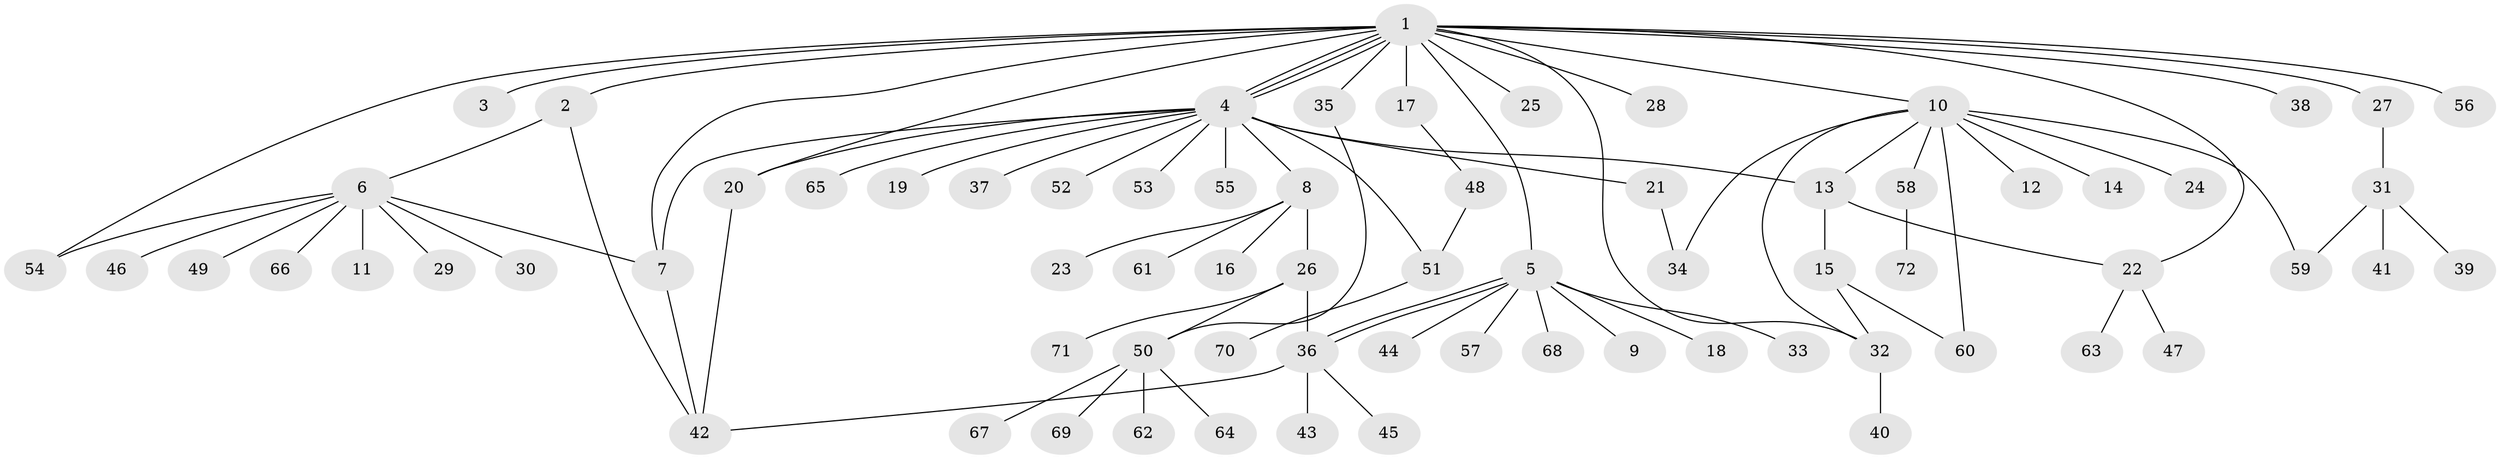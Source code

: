 // coarse degree distribution, {18: 0.017543859649122806, 5: 0.03508771929824561, 17: 0.017543859649122806, 11: 0.017543859649122806, 8: 0.017543859649122806, 4: 0.03508771929824561, 1: 0.5964912280701754, 9: 0.017543859649122806, 3: 0.12280701754385964, 2: 0.12280701754385964}
// Generated by graph-tools (version 1.1) at 2025/51/02/27/25 19:51:58]
// undirected, 72 vertices, 91 edges
graph export_dot {
graph [start="1"]
  node [color=gray90,style=filled];
  1;
  2;
  3;
  4;
  5;
  6;
  7;
  8;
  9;
  10;
  11;
  12;
  13;
  14;
  15;
  16;
  17;
  18;
  19;
  20;
  21;
  22;
  23;
  24;
  25;
  26;
  27;
  28;
  29;
  30;
  31;
  32;
  33;
  34;
  35;
  36;
  37;
  38;
  39;
  40;
  41;
  42;
  43;
  44;
  45;
  46;
  47;
  48;
  49;
  50;
  51;
  52;
  53;
  54;
  55;
  56;
  57;
  58;
  59;
  60;
  61;
  62;
  63;
  64;
  65;
  66;
  67;
  68;
  69;
  70;
  71;
  72;
  1 -- 2;
  1 -- 3;
  1 -- 4;
  1 -- 4;
  1 -- 4;
  1 -- 5;
  1 -- 7;
  1 -- 10;
  1 -- 17;
  1 -- 20;
  1 -- 22;
  1 -- 25;
  1 -- 27;
  1 -- 28;
  1 -- 32;
  1 -- 35;
  1 -- 38;
  1 -- 54;
  1 -- 56;
  2 -- 6;
  2 -- 42;
  4 -- 7;
  4 -- 8;
  4 -- 13;
  4 -- 19;
  4 -- 20;
  4 -- 21;
  4 -- 37;
  4 -- 51;
  4 -- 52;
  4 -- 53;
  4 -- 55;
  4 -- 65;
  5 -- 9;
  5 -- 18;
  5 -- 33;
  5 -- 36;
  5 -- 36;
  5 -- 44;
  5 -- 57;
  5 -- 68;
  6 -- 7;
  6 -- 11;
  6 -- 29;
  6 -- 30;
  6 -- 46;
  6 -- 49;
  6 -- 54;
  6 -- 66;
  7 -- 42;
  8 -- 16;
  8 -- 23;
  8 -- 26;
  8 -- 61;
  10 -- 12;
  10 -- 13;
  10 -- 14;
  10 -- 24;
  10 -- 32;
  10 -- 34;
  10 -- 58;
  10 -- 59;
  10 -- 60;
  13 -- 15;
  13 -- 22;
  15 -- 32;
  15 -- 60;
  17 -- 48;
  20 -- 42;
  21 -- 34;
  22 -- 47;
  22 -- 63;
  26 -- 36;
  26 -- 50;
  26 -- 71;
  27 -- 31;
  31 -- 39;
  31 -- 41;
  31 -- 59;
  32 -- 40;
  35 -- 50;
  36 -- 42;
  36 -- 43;
  36 -- 45;
  48 -- 51;
  50 -- 62;
  50 -- 64;
  50 -- 67;
  50 -- 69;
  51 -- 70;
  58 -- 72;
}
